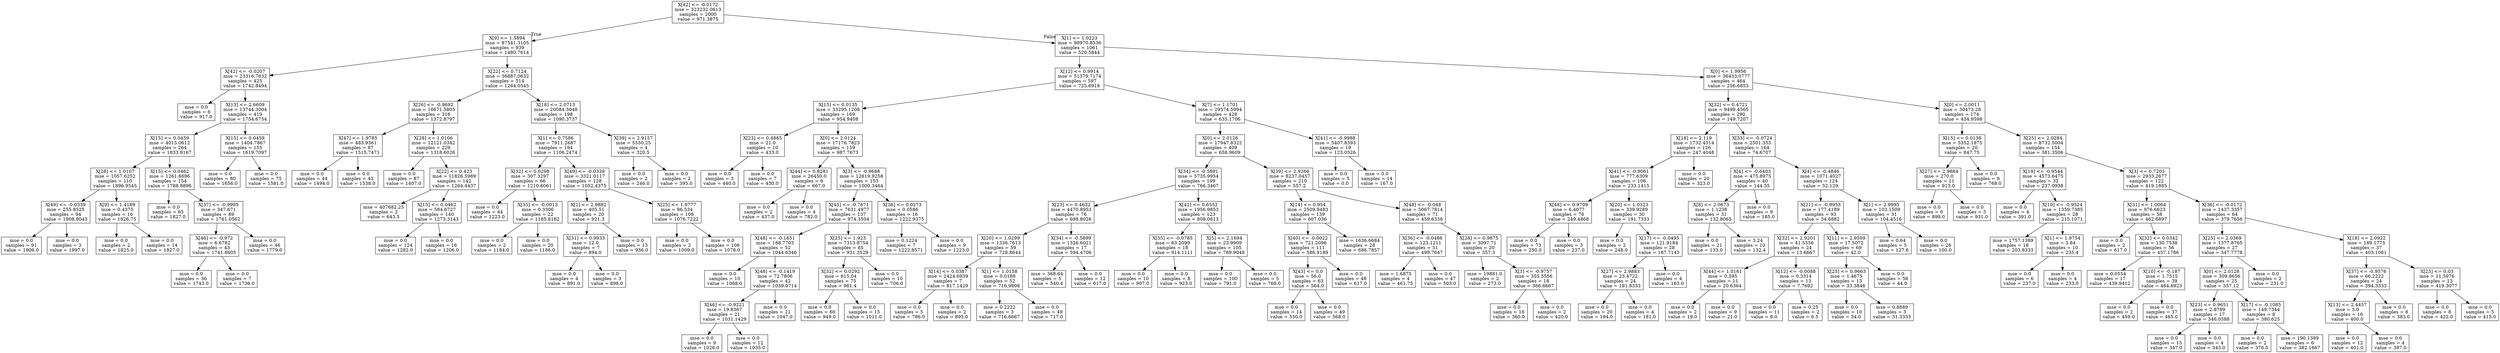 digraph Tree {
node [shape=box] ;
0 [label="X[42] <= -0.0172\nmse = 323232.0613\nsamples = 2000\nvalue = 971.3875"] ;
1 [label="X[9] <= 1.5894\nmse = 87541.3105\nsamples = 939\nvalue = 1480.7614"] ;
0 -> 1 [labeldistance=2.5, labelangle=45, headlabel="True"] ;
2 [label="X[42] <= -0.0207\nmse = 23316.7632\nsamples = 425\nvalue = 1742.8494"] ;
1 -> 2 ;
3 [label="mse = 0.0\nsamples = 6\nvalue = 917.0"] ;
2 -> 3 ;
4 [label="X[13] <= 2.6609\nmse = 13744.3004\nsamples = 419\nvalue = 1754.6754"] ;
2 -> 4 ;
5 [label="X[15] <= 0.0459\nmse = 4015.0612\nsamples = 264\nvalue = 1833.9167"] ;
4 -> 5 ;
6 [label="X[28] <= 1.0107\nmse = 1057.6252\nsamples = 110\nvalue = 1896.9545"] ;
5 -> 6 ;
7 [label="X[49] <= -0.0339\nmse = 255.8525\nsamples = 94\nvalue = 1908.9043"] ;
6 -> 7 ;
8 [label="mse = 0.0\nsamples = 91\nvalue = 1906.0"] ;
7 -> 8 ;
9 [label="mse = 0.0\nsamples = 3\nvalue = 1997.0"] ;
7 -> 9 ;
10 [label="X[9] <= 1.4189\nmse = 0.4375\nsamples = 16\nvalue = 1826.75"] ;
6 -> 10 ;
11 [label="mse = 0.0\nsamples = 2\nvalue = 1825.0"] ;
10 -> 11 ;
12 [label="mse = 0.0\nsamples = 14\nvalue = 1827.0"] ;
10 -> 12 ;
13 [label="X[15] <= 0.0462\nmse = 1261.6696\nsamples = 154\nvalue = 1788.8896"] ;
5 -> 13 ;
14 [label="mse = 0.0\nsamples = 65\nvalue = 1827.0"] ;
13 -> 14 ;
15 [label="X[37] <= -0.9995\nmse = 347.671\nsamples = 89\nvalue = 1761.0562"] ;
13 -> 15 ;
16 [label="X[46] <= -0.972\nmse = 6.6782\nsamples = 43\nvalue = 1741.8605"] ;
15 -> 16 ;
17 [label="mse = 0.0\nsamples = 36\nvalue = 1743.0"] ;
16 -> 17 ;
18 [label="mse = 0.0\nsamples = 7\nvalue = 1736.0"] ;
16 -> 18 ;
19 [label="mse = 0.0\nsamples = 46\nvalue = 1779.0"] ;
15 -> 19 ;
20 [label="X[15] <= 0.0459\nmse = 1404.7867\nsamples = 155\nvalue = 1619.7097"] ;
4 -> 20 ;
21 [label="mse = 0.0\nsamples = 80\nvalue = 1656.0"] ;
20 -> 21 ;
22 [label="mse = 0.0\nsamples = 75\nvalue = 1581.0"] ;
20 -> 22 ;
23 [label="X[22] <= 0.7124\nmse = 36887.0632\nsamples = 514\nvalue = 1264.0545"] ;
1 -> 23 ;
24 [label="X[26] <= -0.9692\nmse = 16671.5805\nsamples = 316\nvalue = 1372.8797"] ;
23 -> 24 ;
25 [label="X[47] <= 1.9785\nmse = 483.9361\nsamples = 87\nvalue = 1515.7471"] ;
24 -> 25 ;
26 [label="mse = 0.0\nsamples = 44\nvalue = 1494.0"] ;
25 -> 26 ;
27 [label="mse = 0.0\nsamples = 43\nvalue = 1538.0"] ;
25 -> 27 ;
28 [label="X[28] <= 1.0106\nmse = 12121.0342\nsamples = 229\nvalue = 1318.6026"] ;
24 -> 28 ;
29 [label="mse = 0.0\nsamples = 87\nvalue = 1407.0"] ;
28 -> 29 ;
30 [label="X[22] <= 0.423\nmse = 11826.5989\nsamples = 142\nvalue = 1264.4437"] ;
28 -> 30 ;
31 [label="mse = 407682.25\nsamples = 2\nvalue = 643.5"] ;
30 -> 31 ;
32 [label="X[15] <= 0.0462\nmse = 584.6727\nsamples = 140\nvalue = 1273.3143"] ;
30 -> 32 ;
33 [label="mse = 0.0\nsamples = 124\nvalue = 1282.0"] ;
32 -> 33 ;
34 [label="mse = 0.0\nsamples = 16\nvalue = 1206.0"] ;
32 -> 34 ;
35 [label="X[18] <= 2.0713\nmse = 20084.3048\nsamples = 198\nvalue = 1090.3737"] ;
23 -> 35 ;
36 [label="X[1] <= 0.7586\nmse = 7911.2687\nsamples = 194\nvalue = 1106.2474"] ;
35 -> 36 ;
37 [label="X[32] <= 0.0298\nmse = 307.3297\nsamples = 66\nvalue = 1210.6061"] ;
36 -> 37 ;
38 [label="mse = 0.0\nsamples = 44\nvalue = 1223.0"] ;
37 -> 38 ;
39 [label="X[35] <= -0.0013\nmse = 0.3306\nsamples = 22\nvalue = 1185.8182"] ;
37 -> 39 ;
40 [label="mse = 0.0\nsamples = 2\nvalue = 1184.0"] ;
39 -> 40 ;
41 [label="mse = 0.0\nsamples = 20\nvalue = 1186.0"] ;
39 -> 41 ;
42 [label="X[49] <= -0.0339\nmse = 3321.0117\nsamples = 128\nvalue = 1052.4375"] ;
36 -> 42 ;
43 [label="X[2] <= 2.9882\nmse = 405.51\nsamples = 20\nvalue = 921.3"] ;
42 -> 43 ;
44 [label="X[31] <= 0.9933\nmse = 12.0\nsamples = 7\nvalue = 894.0"] ;
43 -> 44 ;
45 [label="mse = 0.0\nsamples = 4\nvalue = 891.0"] ;
44 -> 45 ;
46 [label="mse = 0.0\nsamples = 3\nvalue = 898.0"] ;
44 -> 46 ;
47 [label="mse = 0.0\nsamples = 13\nvalue = 936.0"] ;
43 -> 47 ;
48 [label="X[25] <= 1.9777\nmse = 86.534\nsamples = 108\nvalue = 1076.7222"] ;
42 -> 48 ;
49 [label="mse = 0.0\nsamples = 2\nvalue = 1009.0"] ;
48 -> 49 ;
50 [label="mse = 0.0\nsamples = 106\nvalue = 1078.0"] ;
48 -> 50 ;
51 [label="X[39] <= 2.9157\nmse = 5550.25\nsamples = 4\nvalue = 320.5"] ;
35 -> 51 ;
52 [label="mse = 0.0\nsamples = 2\nvalue = 246.0"] ;
51 -> 52 ;
53 [label="mse = 0.0\nsamples = 2\nvalue = 395.0"] ;
51 -> 53 ;
54 [label="X[1] <= 1.0223\nmse = 98970.8536\nsamples = 1061\nvalue = 520.5844"] ;
0 -> 54 [labeldistance=2.5, labelangle=-45, headlabel="False"] ;
55 [label="X[12] <= 0.9914\nmse = 51379.7174\nsamples = 597\nvalue = 725.6918"] ;
54 -> 55 ;
56 [label="X[15] <= 0.0135\nmse = 33295.1208\nsamples = 169\nvalue = 954.9408"] ;
55 -> 56 ;
57 [label="X[23] <= 0.4885\nmse = 21.0\nsamples = 10\nvalue = 433.0"] ;
56 -> 57 ;
58 [label="mse = 0.0\nsamples = 3\nvalue = 440.0"] ;
57 -> 58 ;
59 [label="mse = 0.0\nsamples = 7\nvalue = 430.0"] ;
57 -> 59 ;
60 [label="X[0] <= 2.0124\nmse = 17176.7823\nsamples = 159\nvalue = 987.7673"] ;
56 -> 60 ;
61 [label="X[44] <= 0.8281\nmse = 26450.0\nsamples = 6\nvalue = 667.0"] ;
60 -> 61 ;
62 [label="mse = 0.0\nsamples = 2\nvalue = 437.0"] ;
61 -> 62 ;
63 [label="mse = 0.0\nsamples = 4\nvalue = 782.0"] ;
61 -> 63 ;
64 [label="X[3] <= -0.9688\nmse = 12619.9258\nsamples = 153\nvalue = 1000.3464"] ;
60 -> 64 ;
65 [label="X[45] <= -0.7671\nmse = 7631.4977\nsamples = 137\nvalue = 974.3504"] ;
64 -> 65 ;
66 [label="X[48] <= -0.1651\nmse = 188.7703\nsamples = 52\nvalue = 1044.6346"] ;
65 -> 66 ;
67 [label="mse = 0.0\nsamples = 10\nvalue = 1068.0"] ;
66 -> 67 ;
68 [label="X[48] <= -0.1419\nmse = 72.7806\nsamples = 42\nvalue = 1039.0714"] ;
66 -> 68 ;
69 [label="X[46] <= -0.9221\nmse = 19.8367\nsamples = 21\nvalue = 1031.1429"] ;
68 -> 69 ;
70 [label="mse = 0.0\nsamples = 9\nvalue = 1026.0"] ;
69 -> 70 ;
71 [label="mse = 0.0\nsamples = 12\nvalue = 1035.0"] ;
69 -> 71 ;
72 [label="mse = 0.0\nsamples = 21\nvalue = 1047.0"] ;
68 -> 72 ;
73 [label="X[25] <= 1.923\nmse = 7313.8754\nsamples = 85\nvalue = 931.3529"] ;
65 -> 73 ;
74 [label="X[32] <= 0.0292\nmse = 615.04\nsamples = 75\nvalue = 961.4"] ;
73 -> 74 ;
75 [label="mse = 0.0\nsamples = 60\nvalue = 949.0"] ;
74 -> 75 ;
76 [label="mse = 0.0\nsamples = 15\nvalue = 1011.0"] ;
74 -> 76 ;
77 [label="mse = 0.0\nsamples = 10\nvalue = 706.0"] ;
73 -> 77 ;
78 [label="X[36] <= 0.0273\nmse = 0.0586\nsamples = 16\nvalue = 1222.9375"] ;
64 -> 78 ;
79 [label="mse = 0.1224\nsamples = 7\nvalue = 1222.8571"] ;
78 -> 79 ;
80 [label="mse = 0.0\nsamples = 9\nvalue = 1223.0"] ;
78 -> 80 ;
81 [label="X[7] <= 1.1701\nmse = 29574.5994\nsamples = 428\nvalue = 635.1706"] ;
55 -> 81 ;
82 [label="X[0] <= 2.0126\nmse = 17947.8322\nsamples = 409\nvalue = 658.9609"] ;
81 -> 82 ;
83 [label="X[34] <= -0.5891\nmse = 5735.9954\nsamples = 199\nvalue = 766.3467"] ;
82 -> 83 ;
84 [label="X[23] <= 0.4632\nmse = 4470.8953\nsamples = 76\nvalue = 698.8026"] ;
83 -> 84 ;
85 [label="X[20] <= 1.0299\nmse = 1336.7613\nsamples = 59\nvalue = 728.8644"] ;
84 -> 85 ;
86 [label="X[14] <= 0.0387\nmse = 2424.6939\nsamples = 7\nvalue = 817.1429"] ;
85 -> 86 ;
87 [label="mse = 0.0\nsamples = 5\nvalue = 786.0"] ;
86 -> 87 ;
88 [label="mse = 0.0\nsamples = 2\nvalue = 895.0"] ;
86 -> 88 ;
89 [label="X[1] <= 1.0158\nmse = 0.0189\nsamples = 52\nvalue = 716.9808"] ;
85 -> 89 ;
90 [label="mse = 0.2222\nsamples = 3\nvalue = 716.6667"] ;
89 -> 90 ;
91 [label="mse = 0.0\nsamples = 49\nvalue = 717.0"] ;
89 -> 91 ;
92 [label="X[34] <= -0.5899\nmse = 1326.6021\nsamples = 17\nvalue = 594.4706"] ;
84 -> 92 ;
93 [label="mse = 368.64\nsamples = 5\nvalue = 540.4"] ;
92 -> 93 ;
94 [label="mse = 0.0\nsamples = 12\nvalue = 617.0"] ;
92 -> 94 ;
95 [label="X[42] <= 0.6552\nmse = 1956.9853\nsamples = 123\nvalue = 808.0813"] ;
83 -> 95 ;
96 [label="X[35] <= -0.0785\nmse = 63.2099\nsamples = 18\nvalue = 914.1111"] ;
95 -> 96 ;
97 [label="mse = 0.0\nsamples = 10\nvalue = 907.0"] ;
96 -> 97 ;
98 [label="mse = 0.0\nsamples = 8\nvalue = 923.0"] ;
96 -> 98 ;
99 [label="X[5] <= 2.1694\nmse = 23.9909\nsamples = 105\nvalue = 789.9048"] ;
95 -> 99 ;
100 [label="mse = 0.0\nsamples = 100\nvalue = 791.0"] ;
99 -> 100 ;
101 [label="mse = 0.0\nsamples = 5\nvalue = 768.0"] ;
99 -> 101 ;
102 [label="X[39] <= 2.9266\nmse = 8237.0457\nsamples = 210\nvalue = 557.2"] ;
82 -> 102 ;
103 [label="X[14] <= 0.954\nmse = 2509.9483\nsamples = 139\nvalue = 607.036"] ;
102 -> 103 ;
104 [label="X[40] <= -0.0022\nmse = 721.2096\nsamples = 111\nvalue = 586.9189"] ;
103 -> 104 ;
105 [label="X[43] <= 0.0\nmse = 56.0\nsamples = 63\nvalue = 564.0"] ;
104 -> 105 ;
106 [label="mse = 0.0\nsamples = 14\nvalue = 550.0"] ;
105 -> 106 ;
107 [label="mse = 0.0\nsamples = 49\nvalue = 568.0"] ;
105 -> 107 ;
108 [label="mse = 0.0\nsamples = 48\nvalue = 617.0"] ;
104 -> 108 ;
109 [label="mse = 1636.6684\nsamples = 28\nvalue = 686.7857"] ;
103 -> 109 ;
110 [label="X[48] <= -0.048\nmse = 5067.7814\nsamples = 71\nvalue = 459.6338"] ;
102 -> 110 ;
111 [label="X[36] <= -0.0486\nmse = 123.1211\nsamples = 51\nvalue = 499.7647"] ;
110 -> 111 ;
112 [label="mse = 1.6875\nsamples = 4\nvalue = 461.75"] ;
111 -> 112 ;
113 [label="mse = 0.0\nsamples = 47\nvalue = 503.0"] ;
111 -> 113 ;
114 [label="X[28] <= 0.9875\nmse = 3097.71\nsamples = 20\nvalue = 357.3"] ;
110 -> 114 ;
115 [label="mse = 19881.0\nsamples = 2\nvalue = 273.0"] ;
114 -> 115 ;
116 [label="X[3] <= -0.9757\nmse = 355.5556\nsamples = 18\nvalue = 366.6667"] ;
114 -> 116 ;
117 [label="mse = 0.0\nsamples = 16\nvalue = 360.0"] ;
116 -> 117 ;
118 [label="mse = 0.0\nsamples = 2\nvalue = 420.0"] ;
116 -> 118 ;
119 [label="X[41] <= -0.9988\nmse = 5407.8393\nsamples = 19\nvalue = 123.0526"] ;
81 -> 119 ;
120 [label="mse = 0.0\nsamples = 5\nvalue = 0.0"] ;
119 -> 120 ;
121 [label="mse = 0.0\nsamples = 14\nvalue = 167.0"] ;
119 -> 121 ;
122 [label="X[0] <= 1.9956\nmse = 36433.0777\nsamples = 464\nvalue = 256.6853"] ;
54 -> 122 ;
123 [label="X[32] <= 0.4721\nmse = 9498.4565\nsamples = 290\nvalue = 149.7207"] ;
122 -> 123 ;
124 [label="X[18] <= 2.119\nmse = 1732.4314\nsamples = 126\nvalue = 247.4048"] ;
123 -> 124 ;
125 [label="X[41] <= -0.9061\nmse = 777.6309\nsamples = 106\nvalue = 233.1415"] ;
124 -> 125 ;
126 [label="X[48] <= 0.9709\nmse = 6.4077\nsamples = 76\nvalue = 249.4868"] ;
125 -> 126 ;
127 [label="mse = 0.0\nsamples = 73\nvalue = 250.0"] ;
126 -> 127 ;
128 [label="mse = 0.0\nsamples = 3\nvalue = 237.0"] ;
126 -> 128 ;
129 [label="X[20] <= 1.0323\nmse = 339.9289\nsamples = 30\nvalue = 191.7333"] ;
125 -> 129 ;
130 [label="mse = 0.0\nsamples = 2\nvalue = 248.0"] ;
129 -> 130 ;
131 [label="X[17] <= -0.0495\nmse = 121.9184\nsamples = 28\nvalue = 187.7143"] ;
129 -> 131 ;
132 [label="X[27] <= 2.9883\nmse = 23.4722\nsamples = 24\nvalue = 191.8333"] ;
131 -> 132 ;
133 [label="mse = 0.0\nsamples = 20\nvalue = 194.0"] ;
132 -> 133 ;
134 [label="mse = 0.0\nsamples = 4\nvalue = 181.0"] ;
132 -> 134 ;
135 [label="mse = 0.0\nsamples = 4\nvalue = 163.0"] ;
131 -> 135 ;
136 [label="mse = 0.0\nsamples = 20\nvalue = 323.0"] ;
124 -> 136 ;
137 [label="X[33] <= -0.0724\nmse = 2501.355\nsamples = 164\nvalue = 74.6707"] ;
123 -> 137 ;
138 [label="X[4] <= -0.6403\nmse = 475.8975\nsamples = 40\nvalue = 144.55"] ;
137 -> 138 ;
139 [label="X[8] <= 2.0673\nmse = 1.1238\nsamples = 31\nvalue = 132.8065"] ;
138 -> 139 ;
140 [label="mse = 0.0\nsamples = 21\nvalue = 133.0"] ;
139 -> 140 ;
141 [label="mse = 3.24\nsamples = 10\nvalue = 132.4"] ;
139 -> 141 ;
142 [label="mse = 0.0\nsamples = 9\nvalue = 185.0"] ;
138 -> 142 ;
143 [label="X[4] <= -0.4846\nmse = 1071.4027\nsamples = 124\nvalue = 52.129"] ;
137 -> 143 ;
144 [label="X[21] <= -0.9953\nmse = 177.4189\nsamples = 93\nvalue = 34.6882"] ;
143 -> 144 ;
145 [label="X[32] <= 2.9201\nmse = 41.5556\nsamples = 24\nvalue = 13.6667"] ;
144 -> 145 ;
146 [label="X[44] <= 1.0161\nmse = 0.595\nsamples = 11\nvalue = 20.6364"] ;
145 -> 146 ;
147 [label="mse = 0.0\nsamples = 2\nvalue = 19.0"] ;
146 -> 147 ;
148 [label="mse = 0.0\nsamples = 9\nvalue = 21.0"] ;
146 -> 148 ;
149 [label="X[12] <= -0.0088\nmse = 0.3314\nsamples = 13\nvalue = 7.7692"] ;
145 -> 149 ;
150 [label="mse = 0.0\nsamples = 11\nvalue = 8.0"] ;
149 -> 150 ;
151 [label="mse = 0.25\nsamples = 2\nvalue = 6.5"] ;
149 -> 151 ;
152 [label="X[11] <= 2.9509\nmse = 17.5072\nsamples = 69\nvalue = 42.0"] ;
144 -> 152 ;
153 [label="X[25] <= 0.9663\nmse = 1.4675\nsamples = 13\nvalue = 33.3846"] ;
152 -> 153 ;
154 [label="mse = 0.0\nsamples = 10\nvalue = 34.0"] ;
153 -> 154 ;
155 [label="mse = 0.8889\nsamples = 3\nvalue = 31.3333"] ;
153 -> 155 ;
156 [label="mse = 0.0\nsamples = 56\nvalue = 44.0"] ;
152 -> 156 ;
157 [label="X[1] <= 2.9995\nmse = 103.1509\nsamples = 31\nvalue = 104.4516"] ;
143 -> 157 ;
158 [label="mse = 0.64\nsamples = 5\nvalue = 127.6"] ;
157 -> 158 ;
159 [label="mse = 0.0\nsamples = 26\nvalue = 100.0"] ;
157 -> 159 ;
160 [label="X[0] <= 2.0011\nmse = 30473.28\nsamples = 174\nvalue = 434.9598"] ;
122 -> 160 ;
161 [label="X[15] <= 0.0138\nmse = 5352.1875\nsamples = 20\nvalue = 847.75"] ;
160 -> 161 ;
162 [label="X[27] <= 2.9884\nmse = 270.0\nsamples = 11\nvalue = 913.0"] ;
161 -> 162 ;
163 [label="mse = 0.0\nsamples = 6\nvalue = 898.0"] ;
162 -> 163 ;
164 [label="mse = 0.0\nsamples = 5\nvalue = 931.0"] ;
162 -> 164 ;
165 [label="mse = 0.0\nsamples = 9\nvalue = 768.0"] ;
161 -> 165 ;
166 [label="X[25] <= 2.0284\nmse = 8732.5004\nsamples = 154\nvalue = 381.3506"] ;
160 -> 166 ;
167 [label="X[19] <= -0.9544\nmse = 4573.6475\nsamples = 32\nvalue = 237.0938"] ;
166 -> 167 ;
168 [label="mse = 0.0\nsamples = 4\nvalue = 391.0"] ;
167 -> 168 ;
169 [label="X[19] <= -0.9524\nmse = 1359.7385\nsamples = 28\nvalue = 215.1071"] ;
167 -> 169 ;
170 [label="mse = 1757.1389\nsamples = 18\nvalue = 203.8333"] ;
169 -> 170 ;
171 [label="X[1] <= 1.9754\nmse = 3.84\nsamples = 10\nvalue = 235.4"] ;
169 -> 171 ;
172 [label="mse = 0.0\nsamples = 6\nvalue = 237.0"] ;
171 -> 172 ;
173 [label="mse = 0.0\nsamples = 4\nvalue = 233.0"] ;
171 -> 173 ;
174 [label="X[3] <= 0.7203\nmse = 2933.2677\nsamples = 122\nvalue = 419.1885"] ;
166 -> 174 ;
175 [label="X[31] <= 1.0064\nmse = 976.6623\nsamples = 58\nvalue = 462.6897"] ;
174 -> 175 ;
176 [label="mse = 0.0\nsamples = 2\nvalue = 617.0"] ;
175 -> 176 ;
177 [label="X[32] <= 0.0342\nmse = 130.7538\nsamples = 56\nvalue = 457.1786"] ;
175 -> 177 ;
178 [label="mse = 0.0554\nsamples = 17\nvalue = 439.9412"] ;
177 -> 178 ;
179 [label="X[10] <= -0.187\nmse = 1.7515\nsamples = 39\nvalue = 464.6923"] ;
177 -> 179 ;
180 [label="mse = 0.0\nsamples = 2\nvalue = 459.0"] ;
179 -> 180 ;
181 [label="mse = 0.0\nsamples = 37\nvalue = 465.0"] ;
179 -> 181 ;
182 [label="X[36] <= -0.0172\nmse = 1437.3357\nsamples = 64\nvalue = 379.7656"] ;
174 -> 182 ;
183 [label="X[25] <= 2.0369\nmse = 1377.8765\nsamples = 27\nvalue = 347.7778"] ;
182 -> 183 ;
184 [label="X[0] <= 2.0128\nmse = 309.8656\nsamples = 25\nvalue = 357.12"] ;
183 -> 184 ;
185 [label="X[23] <= 0.9651\nmse = 2.8789\nsamples = 17\nvalue = 346.0588"] ;
184 -> 185 ;
186 [label="mse = 0.0\nsamples = 13\nvalue = 347.0"] ;
185 -> 186 ;
187 [label="mse = 0.0\nsamples = 4\nvalue = 343.0"] ;
185 -> 187 ;
188 [label="X[17] <= -0.1085\nmse = 149.7344\nsamples = 8\nvalue = 380.625"] ;
184 -> 188 ;
189 [label="mse = 0.0\nsamples = 2\nvalue = 376.0"] ;
188 -> 189 ;
190 [label="mse = 190.1389\nsamples = 6\nvalue = 382.1667"] ;
188 -> 190 ;
191 [label="mse = 0.0\nsamples = 2\nvalue = 231.0"] ;
183 -> 191 ;
192 [label="X[18] <= 2.0922\nmse = 189.1775\nsamples = 37\nvalue = 403.1081"] ;
182 -> 192 ;
193 [label="X[37] <= -0.9576\nmse = 66.2222\nsamples = 24\nvalue = 394.3333"] ;
192 -> 193 ;
194 [label="X[13] <= 2.4457\nmse = 3.0\nsamples = 16\nvalue = 400.0"] ;
193 -> 194 ;
195 [label="mse = 0.0\nsamples = 12\nvalue = 401.0"] ;
194 -> 195 ;
196 [label="mse = 0.0\nsamples = 4\nvalue = 397.0"] ;
194 -> 196 ;
197 [label="mse = 0.0\nsamples = 8\nvalue = 383.0"] ;
193 -> 197 ;
198 [label="X[23] <= 0.03\nmse = 11.5976\nsamples = 13\nvalue = 419.3077"] ;
192 -> 198 ;
199 [label="mse = 0.0\nsamples = 8\nvalue = 422.0"] ;
198 -> 199 ;
200 [label="mse = 0.0\nsamples = 5\nvalue = 415.0"] ;
198 -> 200 ;
}